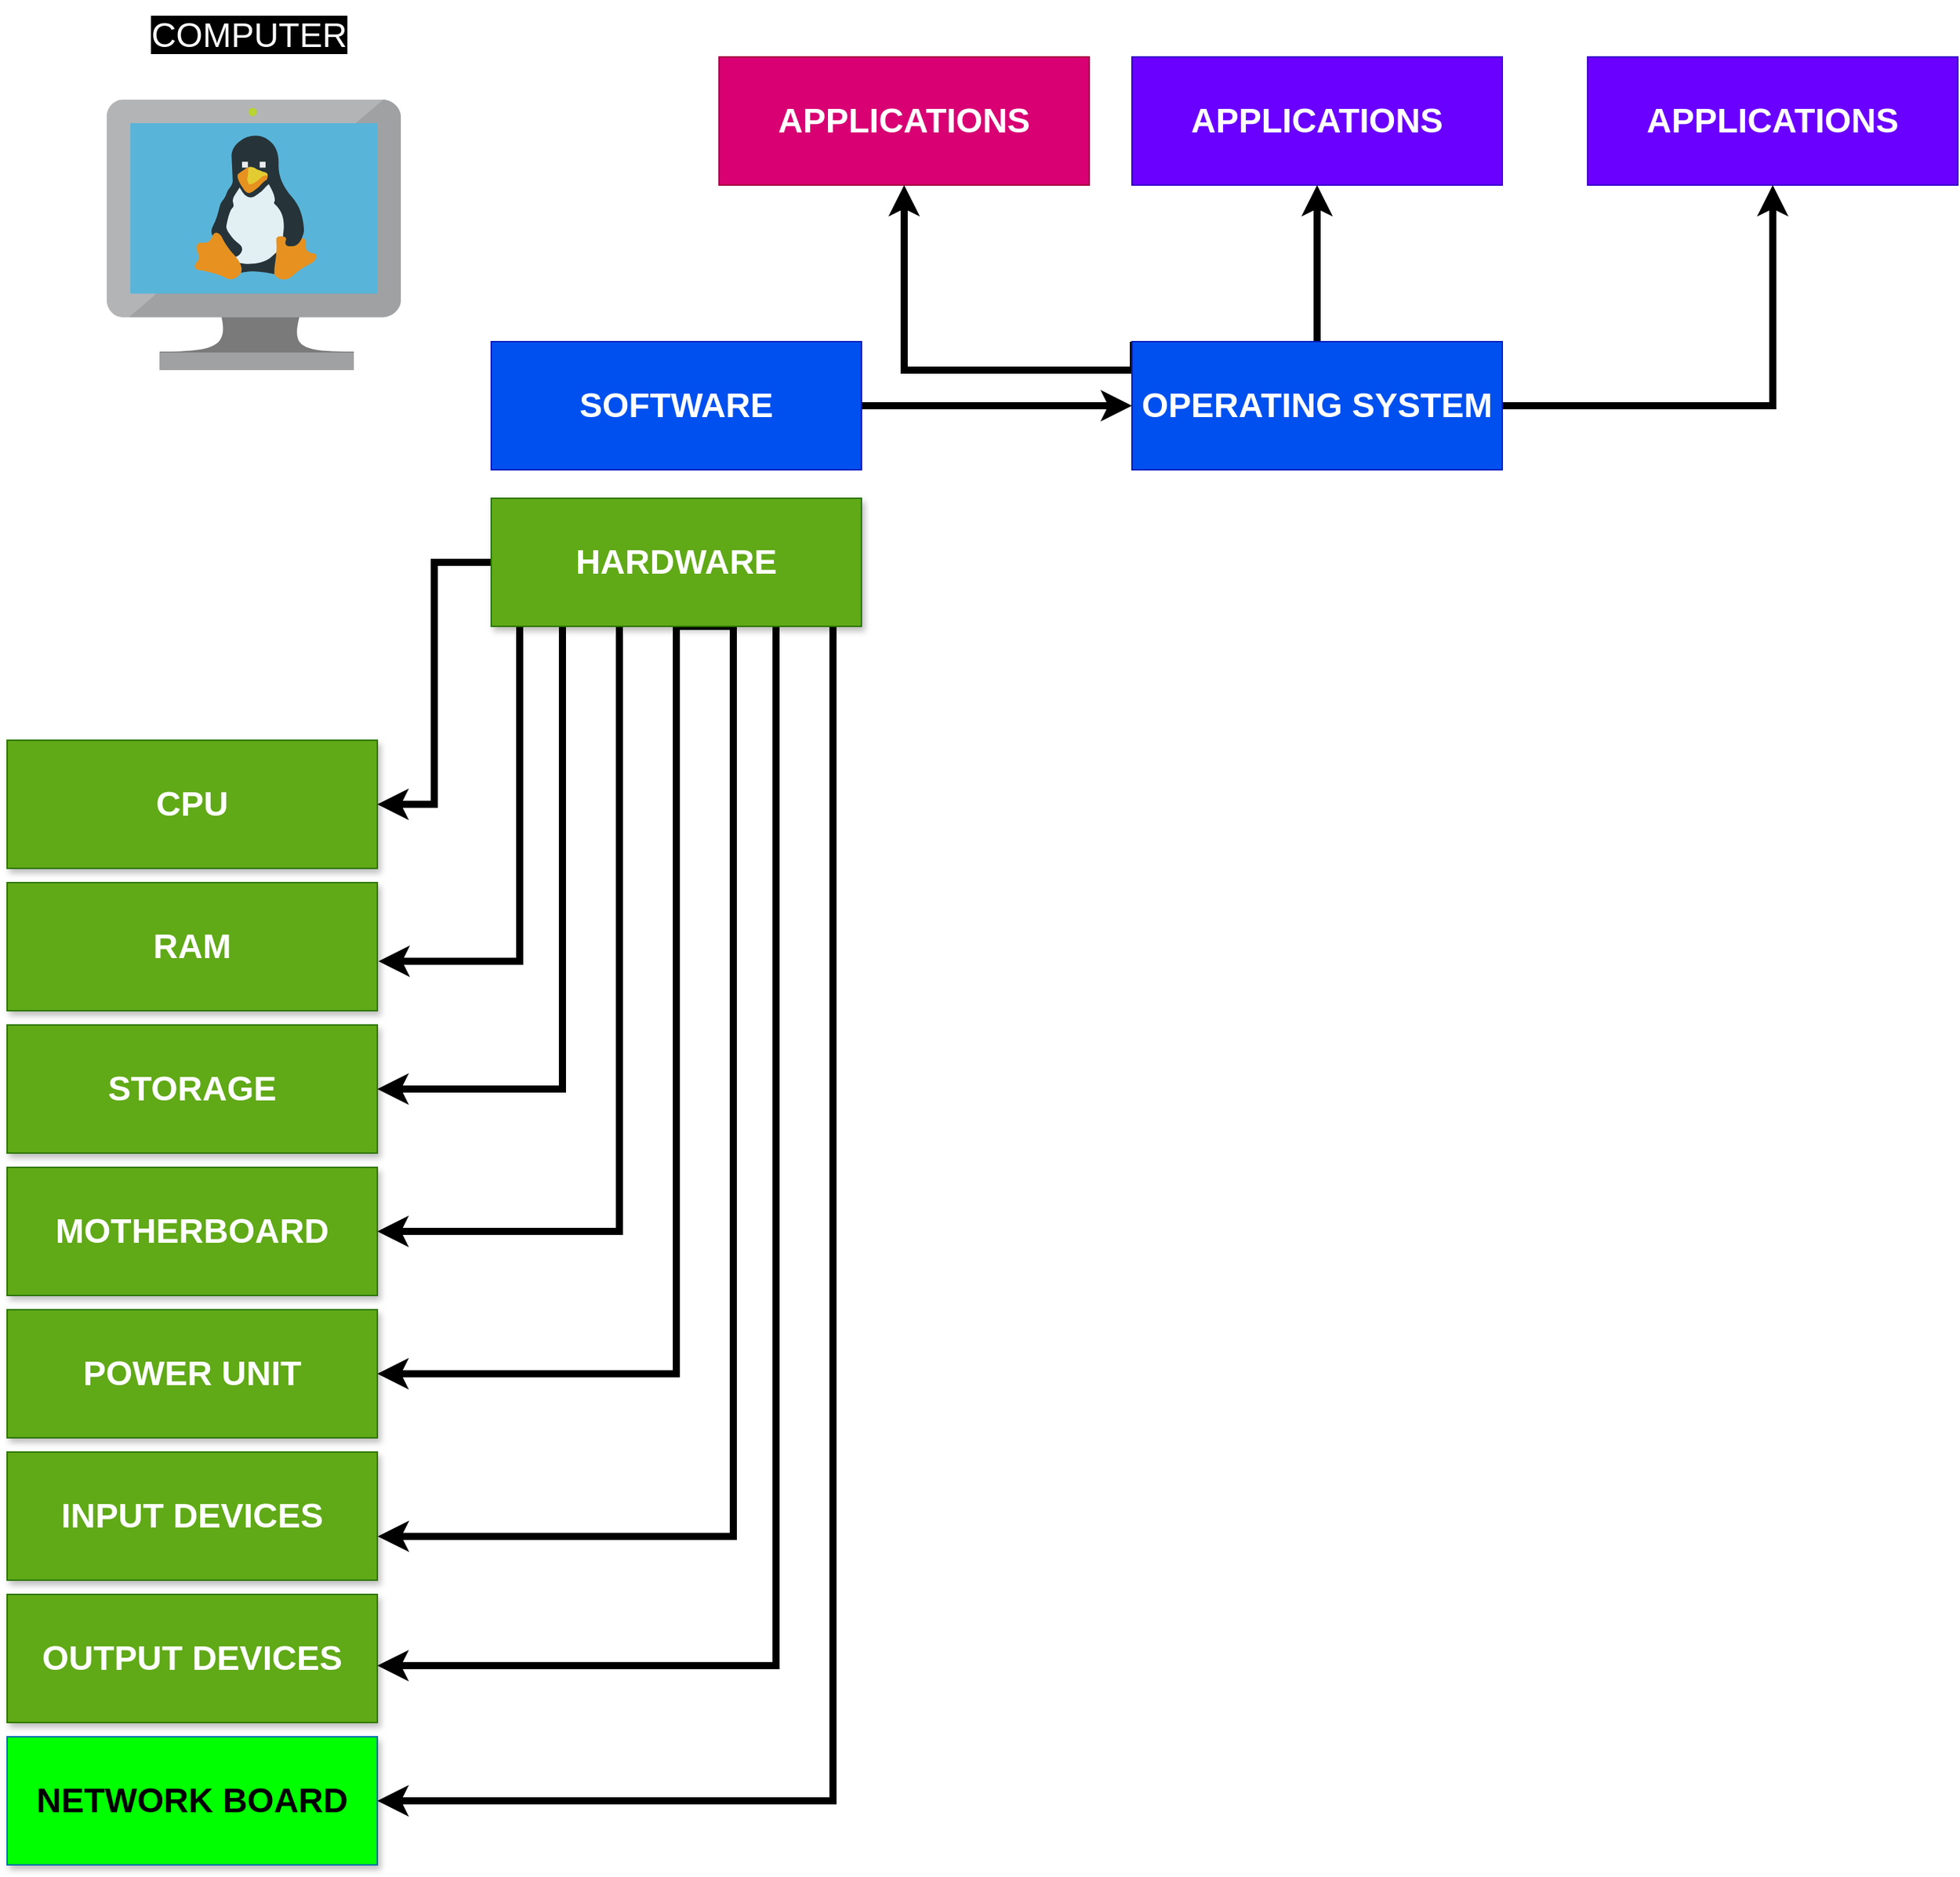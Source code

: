 <mxfile version="20.6.2" type="device"><diagram id="ZzrY9_B9jC9xOs_7Z7fI" name="Page-1"><mxGraphModel dx="4974" dy="2388" grid="1" gridSize="10" guides="1" tooltips="1" connect="1" arrows="1" fold="1" page="1" pageScale="1" pageWidth="850" pageHeight="1100" math="0" shadow="0"><root><mxCell id="0"/><mxCell id="1" parent="0"/><mxCell id="rJqn0r7HXvhNdOzZmETf-32" style="edgeStyle=orthogonalEdgeStyle;rounded=0;orthogonalLoop=1;jettySize=auto;html=1;entryX=1;entryY=0.5;entryDx=0;entryDy=0;strokeWidth=5;" parent="1" source="KKc4-tbAbIuKgvvOoJ8D-4" target="rJqn0r7HXvhNdOzZmETf-4" edge="1"><mxGeometry relative="1" as="geometry"/></mxCell><mxCell id="rJqn0r7HXvhNdOzZmETf-33" style="edgeStyle=orthogonalEdgeStyle;rounded=0;orthogonalLoop=1;jettySize=auto;html=1;entryX=1.003;entryY=0.614;entryDx=0;entryDy=0;entryPerimeter=0;strokeWidth=5;" parent="1" source="KKc4-tbAbIuKgvvOoJ8D-4" target="rJqn0r7HXvhNdOzZmETf-5" edge="1"><mxGeometry relative="1" as="geometry"><Array as="points"><mxPoint x="-230" y="1195"/></Array></mxGeometry></mxCell><mxCell id="rJqn0r7HXvhNdOzZmETf-34" style="edgeStyle=orthogonalEdgeStyle;rounded=0;orthogonalLoop=1;jettySize=auto;html=1;entryX=1;entryY=0.5;entryDx=0;entryDy=0;strokeWidth=5;" parent="1" source="KKc4-tbAbIuKgvvOoJ8D-4" target="rJqn0r7HXvhNdOzZmETf-6" edge="1"><mxGeometry relative="1" as="geometry"><Array as="points"><mxPoint x="-200" y="1285"/></Array></mxGeometry></mxCell><mxCell id="rJqn0r7HXvhNdOzZmETf-35" style="edgeStyle=orthogonalEdgeStyle;rounded=0;orthogonalLoop=1;jettySize=auto;html=1;entryX=1;entryY=0.5;entryDx=0;entryDy=0;strokeWidth=5;" parent="1" source="KKc4-tbAbIuKgvvOoJ8D-4" target="rJqn0r7HXvhNdOzZmETf-3" edge="1"><mxGeometry relative="1" as="geometry"><Array as="points"><mxPoint x="-160" y="1385"/></Array></mxGeometry></mxCell><mxCell id="rJqn0r7HXvhNdOzZmETf-36" style="edgeStyle=orthogonalEdgeStyle;rounded=0;orthogonalLoop=1;jettySize=auto;html=1;entryX=1;entryY=0.5;entryDx=0;entryDy=0;strokeWidth=5;" parent="1" source="KKc4-tbAbIuKgvvOoJ8D-4" target="rJqn0r7HXvhNdOzZmETf-7" edge="1"><mxGeometry relative="1" as="geometry"><Array as="points"><mxPoint x="-120" y="1485"/></Array></mxGeometry></mxCell><mxCell id="rJqn0r7HXvhNdOzZmETf-37" style="edgeStyle=orthogonalEdgeStyle;rounded=0;orthogonalLoop=1;jettySize=auto;html=1;entryX=1;entryY=0.5;entryDx=0;entryDy=0;strokeWidth=5;" parent="1" source="KKc4-tbAbIuKgvvOoJ8D-4" target="rJqn0r7HXvhNdOzZmETf-13" edge="1"><mxGeometry relative="1" as="geometry"><Array as="points"><mxPoint x="-10" y="1785"/></Array></mxGeometry></mxCell><mxCell id="KhuCSwIPWaSjpWpEn5gv-9" style="edgeStyle=orthogonalEdgeStyle;rounded=0;orthogonalLoop=1;jettySize=auto;html=1;exitX=0.5;exitY=1;exitDx=0;exitDy=0;entryX=1.001;entryY=0.658;entryDx=0;entryDy=0;entryPerimeter=0;strokeWidth=5;" edge="1" parent="1" source="KKc4-tbAbIuKgvvOoJ8D-4" target="KhuCSwIPWaSjpWpEn5gv-6"><mxGeometry relative="1" as="geometry"><Array as="points"><mxPoint x="-80" y="960"/><mxPoint x="-80" y="1599"/></Array></mxGeometry></mxCell><mxCell id="KhuCSwIPWaSjpWpEn5gv-10" style="edgeStyle=orthogonalEdgeStyle;rounded=0;orthogonalLoop=1;jettySize=auto;html=1;entryX=1;entryY=0.556;entryDx=0;entryDy=0;entryPerimeter=0;strokeWidth=5;" edge="1" parent="1" source="KKc4-tbAbIuKgvvOoJ8D-4" target="KhuCSwIPWaSjpWpEn5gv-7"><mxGeometry relative="1" as="geometry"><Array as="points"><mxPoint x="-50" y="1690"/></Array></mxGeometry></mxCell><mxCell id="KKc4-tbAbIuKgvvOoJ8D-4" value="&lt;font style=&quot;font-size: 24px&quot;&gt;HARDWARE&lt;/font&gt;" style="rounded=0;whiteSpace=wrap;html=1;fillColor=#60a917;strokeColor=#2D7600;fontColor=#ffffff;shadow=1;fontStyle=1" parent="1" vertex="1"><mxGeometry x="-250" y="870" width="260" height="90" as="geometry"/></mxCell><mxCell id="KhuCSwIPWaSjpWpEn5gv-15" style="edgeStyle=orthogonalEdgeStyle;rounded=0;orthogonalLoop=1;jettySize=auto;html=1;strokeWidth=5;entryX=0.5;entryY=1;entryDx=0;entryDy=0;" edge="1" parent="1" target="KKc4-tbAbIuKgvvOoJ8D-6"><mxGeometry relative="1" as="geometry"><mxPoint x="201" y="760" as="sourcePoint"/><mxPoint x="91.0" y="650" as="targetPoint"/><Array as="points"><mxPoint x="201" y="780"/><mxPoint x="40" y="780"/></Array></mxGeometry></mxCell><mxCell id="KhuCSwIPWaSjpWpEn5gv-16" value="" style="edgeStyle=orthogonalEdgeStyle;rounded=0;orthogonalLoop=1;jettySize=auto;html=1;strokeWidth=5;" edge="1" parent="1" source="KKc4-tbAbIuKgvvOoJ8D-5" target="KhuCSwIPWaSjpWpEn5gv-13"><mxGeometry relative="1" as="geometry"/></mxCell><mxCell id="KhuCSwIPWaSjpWpEn5gv-17" style="edgeStyle=orthogonalEdgeStyle;rounded=0;orthogonalLoop=1;jettySize=auto;html=1;entryX=0.5;entryY=1;entryDx=0;entryDy=0;strokeWidth=5;" edge="1" parent="1" source="KKc4-tbAbIuKgvvOoJ8D-5" target="KhuCSwIPWaSjpWpEn5gv-14"><mxGeometry relative="1" as="geometry"/></mxCell><mxCell id="KKc4-tbAbIuKgvvOoJ8D-5" value="&lt;span style=&quot;font-size: 24px&quot;&gt;OPERATING SYSTEM&lt;/span&gt;" style="rounded=0;whiteSpace=wrap;html=1;fillColor=#0050ef;strokeColor=#001DBC;fontColor=#ffffff;fontStyle=1" parent="1" vertex="1"><mxGeometry x="200" y="760" width="260" height="90" as="geometry"/></mxCell><mxCell id="KKc4-tbAbIuKgvvOoJ8D-6" value="&lt;font style=&quot;font-size: 24px&quot;&gt;APPLICATIONS&lt;/font&gt;" style="rounded=0;whiteSpace=wrap;html=1;fillColor=#d80073;strokeColor=#A50040;fontColor=#ffffff;fontStyle=1" parent="1" vertex="1"><mxGeometry x="-90" y="560" width="260" height="90" as="geometry"/></mxCell><mxCell id="rJqn0r7HXvhNdOzZmETf-2" value="" style="sketch=0;aspect=fixed;html=1;points=[];align=center;image;fontSize=12;image=img/lib/mscae/VM_Linux.svg;" parent="1" vertex="1"><mxGeometry x="-520" y="590" width="206.52" height="190" as="geometry"/></mxCell><mxCell id="rJqn0r7HXvhNdOzZmETf-3" value="&lt;font style=&quot;font-size: 24px&quot;&gt;MOTHERBOARD&lt;/font&gt;" style="rounded=0;whiteSpace=wrap;html=1;fillColor=#60a917;strokeColor=#2D7600;fontColor=#ffffff;shadow=1;fontStyle=1" parent="1" vertex="1"><mxGeometry x="-590" y="1340" width="260" height="90" as="geometry"/></mxCell><mxCell id="rJqn0r7HXvhNdOzZmETf-4" value="&lt;font style=&quot;font-size: 24px&quot;&gt;CPU&lt;/font&gt;" style="rounded=0;whiteSpace=wrap;html=1;fillColor=#60a917;strokeColor=#2D7600;fontColor=#ffffff;shadow=1;fontStyle=1" parent="1" vertex="1"><mxGeometry x="-590" y="1040" width="260" height="90" as="geometry"/></mxCell><mxCell id="rJqn0r7HXvhNdOzZmETf-5" value="&lt;font style=&quot;font-size: 24px&quot;&gt;RAM&lt;/font&gt;" style="rounded=0;whiteSpace=wrap;html=1;fillColor=#60a917;strokeColor=#2D7600;fontColor=#ffffff;shadow=1;fontStyle=1" parent="1" vertex="1"><mxGeometry x="-590" y="1140" width="260" height="90" as="geometry"/></mxCell><mxCell id="rJqn0r7HXvhNdOzZmETf-6" value="&lt;font style=&quot;font-size: 24px&quot;&gt;STORAGE&lt;/font&gt;" style="rounded=0;whiteSpace=wrap;html=1;fillColor=#60a917;strokeColor=#2D7600;fontColor=#ffffff;shadow=1;fontStyle=1" parent="1" vertex="1"><mxGeometry x="-590" y="1240" width="260" height="90" as="geometry"/></mxCell><mxCell id="rJqn0r7HXvhNdOzZmETf-7" value="&lt;font style=&quot;font-size: 24px&quot;&gt;POWER UNIT&lt;/font&gt;" style="rounded=0;whiteSpace=wrap;html=1;fillColor=#60a917;strokeColor=#2D7600;fontColor=#ffffff;shadow=1;fontStyle=1" parent="1" vertex="1"><mxGeometry x="-590" y="1440" width="260" height="90" as="geometry"/></mxCell><mxCell id="rJqn0r7HXvhNdOzZmETf-13" value="&lt;span style=&quot;font-size: 24px;&quot;&gt;NETWORK BOARD&lt;/span&gt;" style="rounded=0;whiteSpace=wrap;html=1;fillColor=#00FF00;strokeColor=#006EAF;fontColor=#000000;shadow=1;fontStyle=1" parent="1" vertex="1"><mxGeometry x="-590" y="1740" width="260" height="90" as="geometry"/></mxCell><mxCell id="rJqn0r7HXvhNdOzZmETf-30" value="&lt;span style=&quot;background-color: rgb(0 , 0 , 0)&quot;&gt;&lt;font color=&quot;#ffffff&quot;&gt;COMPUTER&lt;/font&gt;&lt;/span&gt;" style="text;html=1;strokeColor=none;fillColor=none;align=center;verticalAlign=middle;whiteSpace=wrap;rounded=0;fontSize=24;" parent="1" vertex="1"><mxGeometry x="-510" y="520" width="180" height="50" as="geometry"/></mxCell><mxCell id="KhuCSwIPWaSjpWpEn5gv-6" value="&lt;font style=&quot;font-size: 24px&quot;&gt;INPUT DEVICES&lt;/font&gt;" style="rounded=0;whiteSpace=wrap;html=1;fillColor=#60a917;strokeColor=#2D7600;fontColor=#ffffff;shadow=1;fontStyle=1" vertex="1" parent="1"><mxGeometry x="-590" y="1540" width="260" height="90" as="geometry"/></mxCell><mxCell id="KhuCSwIPWaSjpWpEn5gv-7" value="&lt;font style=&quot;font-size: 24px&quot;&gt;OUTPUT DEVICES&lt;/font&gt;" style="rounded=0;whiteSpace=wrap;html=1;fillColor=#60a917;strokeColor=#2D7600;fontColor=#ffffff;shadow=1;fontStyle=1" vertex="1" parent="1"><mxGeometry x="-590" y="1640" width="260" height="90" as="geometry"/></mxCell><mxCell id="KhuCSwIPWaSjpWpEn5gv-12" style="edgeStyle=orthogonalEdgeStyle;rounded=0;orthogonalLoop=1;jettySize=auto;html=1;strokeWidth=5;" edge="1" parent="1" source="KhuCSwIPWaSjpWpEn5gv-11" target="KKc4-tbAbIuKgvvOoJ8D-5"><mxGeometry relative="1" as="geometry"/></mxCell><mxCell id="KhuCSwIPWaSjpWpEn5gv-11" value="&lt;span style=&quot;font-size: 24px&quot;&gt;SOFTWARE&lt;/span&gt;" style="rounded=0;whiteSpace=wrap;html=1;fillColor=#0050ef;strokeColor=#001DBC;fontColor=#ffffff;fontStyle=1" vertex="1" parent="1"><mxGeometry x="-250" y="760" width="260" height="90" as="geometry"/></mxCell><mxCell id="KhuCSwIPWaSjpWpEn5gv-13" value="&lt;font style=&quot;font-size: 24px&quot;&gt;APPLICATIONS&lt;/font&gt;" style="rounded=0;whiteSpace=wrap;html=1;fillColor=#6a00ff;strokeColor=#3700CC;fontColor=#ffffff;fontStyle=1" vertex="1" parent="1"><mxGeometry x="200" y="560" width="260" height="90" as="geometry"/></mxCell><mxCell id="KhuCSwIPWaSjpWpEn5gv-14" value="&lt;font style=&quot;font-size: 24px&quot;&gt;APPLICATIONS&lt;/font&gt;" style="rounded=0;whiteSpace=wrap;html=1;fillColor=#6a00ff;strokeColor=#3700CC;fontColor=#ffffff;fontStyle=1" vertex="1" parent="1"><mxGeometry x="520" y="560" width="260" height="90" as="geometry"/></mxCell></root></mxGraphModel></diagram></mxfile>